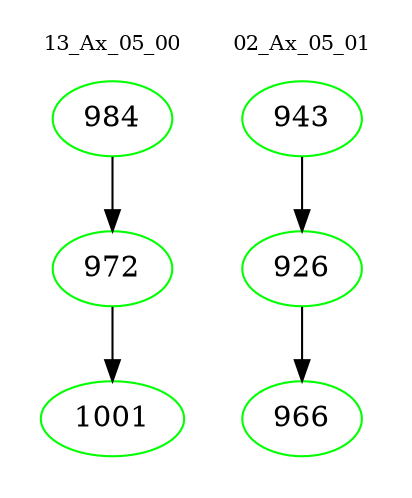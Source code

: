 digraph{
subgraph cluster_0 {
color = white
label = "13_Ax_05_00";
fontsize=10;
T0_984 [label="984", color="green"]
T0_984 -> T0_972 [color="black"]
T0_972 [label="972", color="green"]
T0_972 -> T0_1001 [color="black"]
T0_1001 [label="1001", color="green"]
}
subgraph cluster_1 {
color = white
label = "02_Ax_05_01";
fontsize=10;
T1_943 [label="943", color="green"]
T1_943 -> T1_926 [color="black"]
T1_926 [label="926", color="green"]
T1_926 -> T1_966 [color="black"]
T1_966 [label="966", color="green"]
}
}
